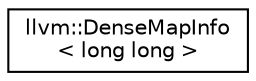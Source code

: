 digraph "Graphical Class Hierarchy"
{
  edge [fontname="Helvetica",fontsize="10",labelfontname="Helvetica",labelfontsize="10"];
  node [fontname="Helvetica",fontsize="10",shape=record];
  rankdir="LR";
  Node1 [label="llvm::DenseMapInfo\l\< long long \>",height=0.2,width=0.4,color="black", fillcolor="white", style="filled",URL="$structllvm_1_1DenseMapInfo_3_01long_01long_01_4.html"];
}
